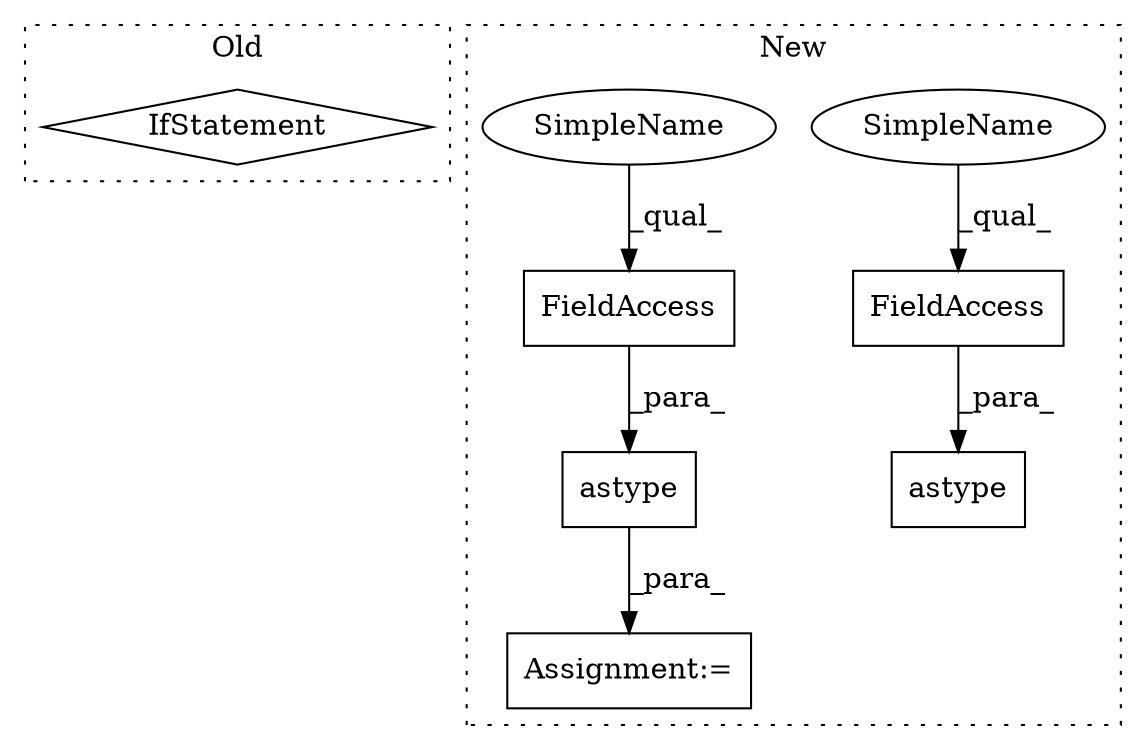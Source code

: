 digraph G {
subgraph cluster0 {
1 [label="IfStatement" a="25" s="4068,4084" l="4,2" shape="diamond"];
label = "Old";
style="dotted";
}
subgraph cluster1 {
2 [label="astype" a="32" s="4169,4189" l="7,1" shape="box"];
3 [label="FieldAccess" a="22" s="4176" l="13" shape="box"];
4 [label="Assignment:=" a="7" s="4162" l="1" shape="box"];
5 [label="FieldAccess" a="22" s="4944" l="13" shape="box"];
6 [label="astype" a="32" s="4937,4957" l="7,1" shape="box"];
7 [label="SimpleName" a="42" s="4944" l="5" shape="ellipse"];
8 [label="SimpleName" a="42" s="4176" l="5" shape="ellipse"];
label = "New";
style="dotted";
}
2 -> 4 [label="_para_"];
3 -> 2 [label="_para_"];
5 -> 6 [label="_para_"];
7 -> 5 [label="_qual_"];
8 -> 3 [label="_qual_"];
}